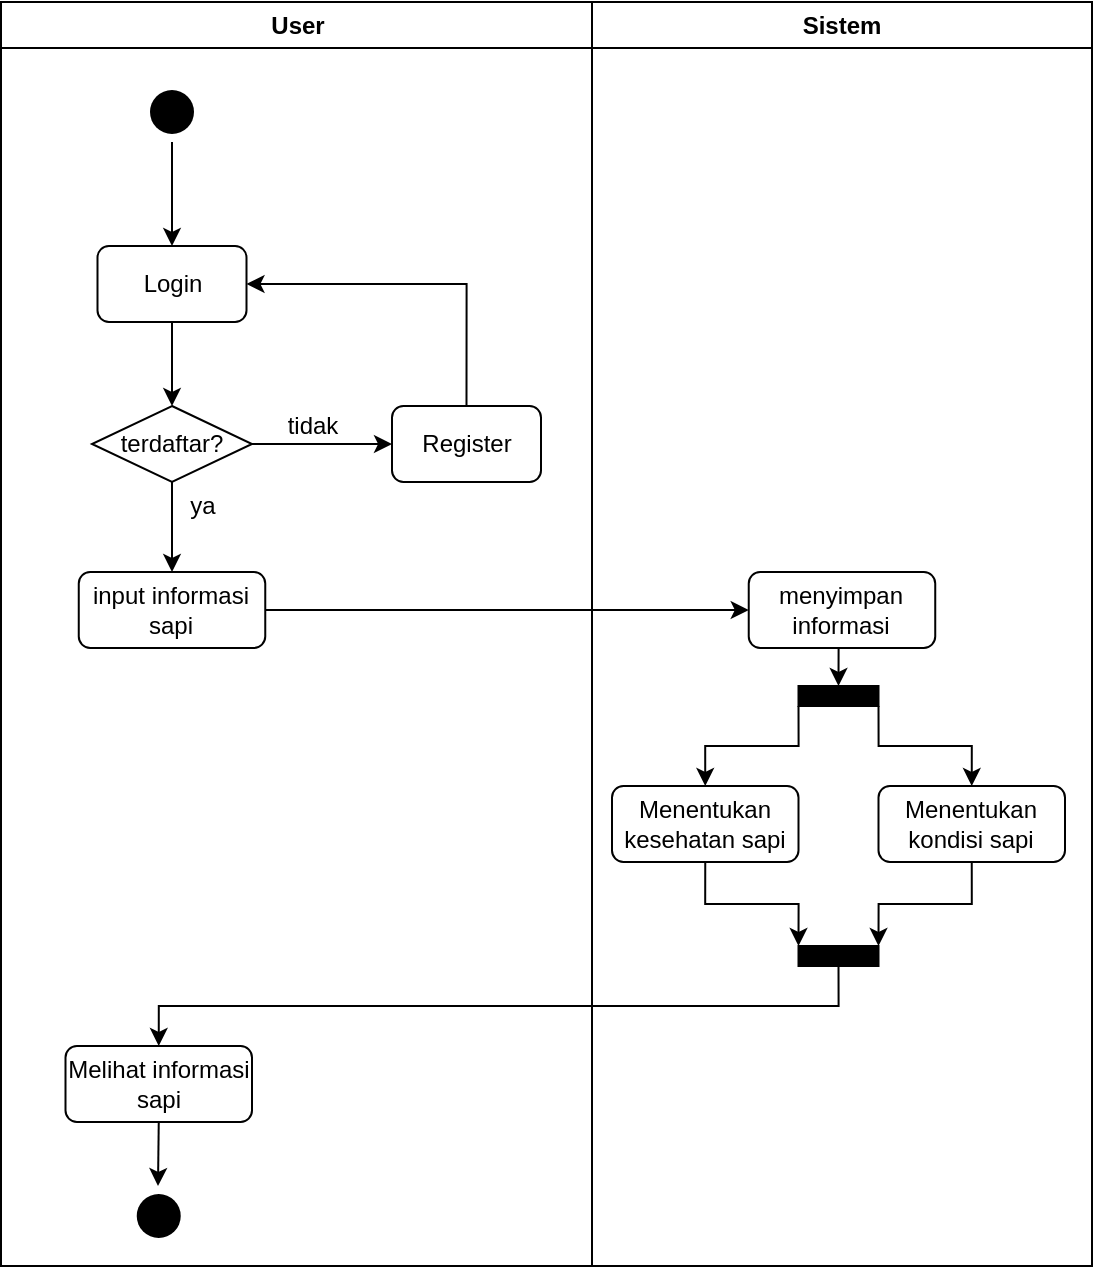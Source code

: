 <mxfile version="20.0.1" type="device"><diagram name="Page-1" id="e7e014a7-5840-1c2e-5031-d8a46d1fe8dd"><mxGraphModel dx="1298" dy="614" grid="1" gridSize="10" guides="1" tooltips="1" connect="1" arrows="1" fold="1" page="1" pageScale="1" pageWidth="1169" pageHeight="826" background="none" math="0" shadow="0"><root><mxCell id="0"/><mxCell id="1" parent="0"/><mxCell id="2" value="User" style="swimlane;whiteSpace=wrap" parent="1" vertex="1"><mxGeometry x="164.5" y="128" width="295.5" height="632" as="geometry"/></mxCell><mxCell id="9g2hyAo5LvaBxDJnW7DG-42" style="edgeStyle=orthogonalEdgeStyle;rounded=0;orthogonalLoop=1;jettySize=auto;html=1;exitX=0.5;exitY=1;exitDx=0;exitDy=0;entryX=0.5;entryY=0;entryDx=0;entryDy=0;" edge="1" parent="2" source="5" target="9g2hyAo5LvaBxDJnW7DG-41"><mxGeometry relative="1" as="geometry"/></mxCell><mxCell id="5" value="" style="ellipse;shape=startState;fillColor=#000000;strokeColor=none;" parent="2" vertex="1"><mxGeometry x="70.5" y="40" width="30" height="30" as="geometry"/></mxCell><mxCell id="9g2hyAo5LvaBxDJnW7DG-44" style="edgeStyle=orthogonalEdgeStyle;rounded=0;orthogonalLoop=1;jettySize=auto;html=1;exitX=0.5;exitY=1;exitDx=0;exitDy=0;entryX=0.5;entryY=0;entryDx=0;entryDy=0;" edge="1" parent="2" source="9g2hyAo5LvaBxDJnW7DG-41" target="9g2hyAo5LvaBxDJnW7DG-43"><mxGeometry relative="1" as="geometry"/></mxCell><mxCell id="9g2hyAo5LvaBxDJnW7DG-41" value="Login" style="rounded=1;whiteSpace=wrap;html=1;" vertex="1" parent="2"><mxGeometry x="48.25" y="122" width="74.5" height="38" as="geometry"/></mxCell><mxCell id="9g2hyAo5LvaBxDJnW7DG-47" style="edgeStyle=orthogonalEdgeStyle;rounded=0;orthogonalLoop=1;jettySize=auto;html=1;exitX=1;exitY=0.5;exitDx=0;exitDy=0;entryX=0;entryY=0.5;entryDx=0;entryDy=0;" edge="1" parent="2" source="9g2hyAo5LvaBxDJnW7DG-43" target="9g2hyAo5LvaBxDJnW7DG-46"><mxGeometry relative="1" as="geometry"/></mxCell><mxCell id="9g2hyAo5LvaBxDJnW7DG-51" style="edgeStyle=orthogonalEdgeStyle;rounded=0;orthogonalLoop=1;jettySize=auto;html=1;exitX=0.5;exitY=1;exitDx=0;exitDy=0;entryX=0.5;entryY=0;entryDx=0;entryDy=0;" edge="1" parent="2" source="9g2hyAo5LvaBxDJnW7DG-43" target="9g2hyAo5LvaBxDJnW7DG-50"><mxGeometry relative="1" as="geometry"/></mxCell><mxCell id="9g2hyAo5LvaBxDJnW7DG-43" value="terdaftar?" style="rhombus;whiteSpace=wrap;html=1;" vertex="1" parent="2"><mxGeometry x="45.5" y="202" width="80" height="38" as="geometry"/></mxCell><mxCell id="9g2hyAo5LvaBxDJnW7DG-49" style="edgeStyle=orthogonalEdgeStyle;rounded=0;orthogonalLoop=1;jettySize=auto;html=1;exitX=0.5;exitY=0;exitDx=0;exitDy=0;entryX=1;entryY=0.5;entryDx=0;entryDy=0;" edge="1" parent="2" source="9g2hyAo5LvaBxDJnW7DG-46" target="9g2hyAo5LvaBxDJnW7DG-41"><mxGeometry relative="1" as="geometry"/></mxCell><mxCell id="9g2hyAo5LvaBxDJnW7DG-46" value="Register" style="rounded=1;whiteSpace=wrap;html=1;" vertex="1" parent="2"><mxGeometry x="195.5" y="202" width="74.5" height="38" as="geometry"/></mxCell><mxCell id="9g2hyAo5LvaBxDJnW7DG-48" value="tidak" style="text;html=1;align=center;verticalAlign=middle;resizable=0;points=[];autosize=1;strokeColor=none;fillColor=none;" vertex="1" parent="2"><mxGeometry x="135.5" y="202" width="40" height="20" as="geometry"/></mxCell><mxCell id="9g2hyAo5LvaBxDJnW7DG-50" value="input informasi sapi" style="rounded=1;whiteSpace=wrap;html=1;" vertex="1" parent="2"><mxGeometry x="38.88" y="285" width="93.25" height="38" as="geometry"/></mxCell><mxCell id="9g2hyAo5LvaBxDJnW7DG-52" value="ya" style="text;html=1;align=center;verticalAlign=middle;resizable=0;points=[];autosize=1;strokeColor=none;fillColor=none;" vertex="1" parent="2"><mxGeometry x="85.5" y="242" width="30" height="20" as="geometry"/></mxCell><mxCell id="9g2hyAo5LvaBxDJnW7DG-65" value="Melihat informasi sapi" style="rounded=1;whiteSpace=wrap;html=1;" vertex="1" parent="2"><mxGeometry x="32.25" y="522" width="93.25" height="38" as="geometry"/></mxCell><mxCell id="9g2hyAo5LvaBxDJnW7DG-68" value="" style="ellipse;shape=startState;fillColor=#000000;strokeColor=none;perimeterSpacing=15;" vertex="1" parent="2"><mxGeometry x="63.87" y="592" width="30" height="30" as="geometry"/></mxCell><mxCell id="3" value="Sistem" style="swimlane;whiteSpace=wrap" parent="1" vertex="1"><mxGeometry x="460" y="128" width="250" height="632" as="geometry"/></mxCell><mxCell id="9g2hyAo5LvaBxDJnW7DG-57" style="edgeStyle=orthogonalEdgeStyle;rounded=0;orthogonalLoop=1;jettySize=auto;html=1;exitX=0.5;exitY=1;exitDx=0;exitDy=0;entryX=0.5;entryY=0;entryDx=0;entryDy=0;" edge="1" parent="3" source="9g2hyAo5LvaBxDJnW7DG-53" target="9g2hyAo5LvaBxDJnW7DG-56"><mxGeometry relative="1" as="geometry"/></mxCell><mxCell id="9g2hyAo5LvaBxDJnW7DG-53" value="menyimpan informasi" style="rounded=1;whiteSpace=wrap;html=1;" vertex="1" parent="3"><mxGeometry x="78.37" y="285" width="93.25" height="38" as="geometry"/></mxCell><mxCell id="9g2hyAo5LvaBxDJnW7DG-62" style="edgeStyle=orthogonalEdgeStyle;rounded=0;orthogonalLoop=1;jettySize=auto;html=1;exitX=0.5;exitY=1;exitDx=0;exitDy=0;entryX=0;entryY=0;entryDx=0;entryDy=0;" edge="1" parent="3" source="9g2hyAo5LvaBxDJnW7DG-55" target="9g2hyAo5LvaBxDJnW7DG-61"><mxGeometry relative="1" as="geometry"/></mxCell><mxCell id="9g2hyAo5LvaBxDJnW7DG-55" value="Menentukan kesehatan sapi" style="rounded=1;whiteSpace=wrap;html=1;" vertex="1" parent="3"><mxGeometry x="10" y="392" width="93.25" height="38" as="geometry"/></mxCell><mxCell id="9g2hyAo5LvaBxDJnW7DG-58" style="edgeStyle=orthogonalEdgeStyle;rounded=0;orthogonalLoop=1;jettySize=auto;html=1;exitX=0;exitY=1;exitDx=0;exitDy=0;entryX=0.5;entryY=0;entryDx=0;entryDy=0;" edge="1" parent="3" source="9g2hyAo5LvaBxDJnW7DG-56" target="9g2hyAo5LvaBxDJnW7DG-55"><mxGeometry relative="1" as="geometry"/></mxCell><mxCell id="9g2hyAo5LvaBxDJnW7DG-60" style="edgeStyle=orthogonalEdgeStyle;rounded=0;orthogonalLoop=1;jettySize=auto;html=1;exitX=1;exitY=1;exitDx=0;exitDy=0;entryX=0.5;entryY=0;entryDx=0;entryDy=0;" edge="1" parent="3" source="9g2hyAo5LvaBxDJnW7DG-56" target="9g2hyAo5LvaBxDJnW7DG-59"><mxGeometry relative="1" as="geometry"/></mxCell><mxCell id="9g2hyAo5LvaBxDJnW7DG-56" value="" style="rounded=0;whiteSpace=wrap;html=1;fillColor=#000000;" vertex="1" parent="3"><mxGeometry x="103.25" y="342" width="40" height="10" as="geometry"/></mxCell><mxCell id="9g2hyAo5LvaBxDJnW7DG-63" style="edgeStyle=orthogonalEdgeStyle;rounded=0;orthogonalLoop=1;jettySize=auto;html=1;exitX=0.5;exitY=1;exitDx=0;exitDy=0;entryX=1;entryY=0;entryDx=0;entryDy=0;" edge="1" parent="3" source="9g2hyAo5LvaBxDJnW7DG-59" target="9g2hyAo5LvaBxDJnW7DG-61"><mxGeometry relative="1" as="geometry"/></mxCell><mxCell id="9g2hyAo5LvaBxDJnW7DG-59" value="Menentukan kondisi sapi" style="rounded=1;whiteSpace=wrap;html=1;" vertex="1" parent="3"><mxGeometry x="143.25" y="392" width="93.25" height="38" as="geometry"/></mxCell><mxCell id="9g2hyAo5LvaBxDJnW7DG-61" value="" style="rounded=0;whiteSpace=wrap;html=1;fillColor=#000000;" vertex="1" parent="3"><mxGeometry x="103.25" y="472" width="40" height="10" as="geometry"/></mxCell><mxCell id="9g2hyAo5LvaBxDJnW7DG-54" style="edgeStyle=orthogonalEdgeStyle;rounded=0;orthogonalLoop=1;jettySize=auto;html=1;exitX=1;exitY=0.5;exitDx=0;exitDy=0;entryX=0;entryY=0.5;entryDx=0;entryDy=0;" edge="1" parent="1" source="9g2hyAo5LvaBxDJnW7DG-50" target="9g2hyAo5LvaBxDJnW7DG-53"><mxGeometry relative="1" as="geometry"/></mxCell><mxCell id="9g2hyAo5LvaBxDJnW7DG-66" style="edgeStyle=orthogonalEdgeStyle;rounded=0;orthogonalLoop=1;jettySize=auto;html=1;exitX=0.5;exitY=1;exitDx=0;exitDy=0;entryX=0.5;entryY=0;entryDx=0;entryDy=0;" edge="1" parent="1" source="9g2hyAo5LvaBxDJnW7DG-61" target="9g2hyAo5LvaBxDJnW7DG-65"><mxGeometry relative="1" as="geometry"/></mxCell><mxCell id="9g2hyAo5LvaBxDJnW7DG-67" style="edgeStyle=orthogonalEdgeStyle;rounded=0;orthogonalLoop=1;jettySize=auto;html=1;exitX=0.5;exitY=1;exitDx=0;exitDy=0;" edge="1" parent="1" source="9g2hyAo5LvaBxDJnW7DG-65"><mxGeometry relative="1" as="geometry"><mxPoint x="243" y="720" as="targetPoint"/></mxGeometry></mxCell></root></mxGraphModel></diagram></mxfile>